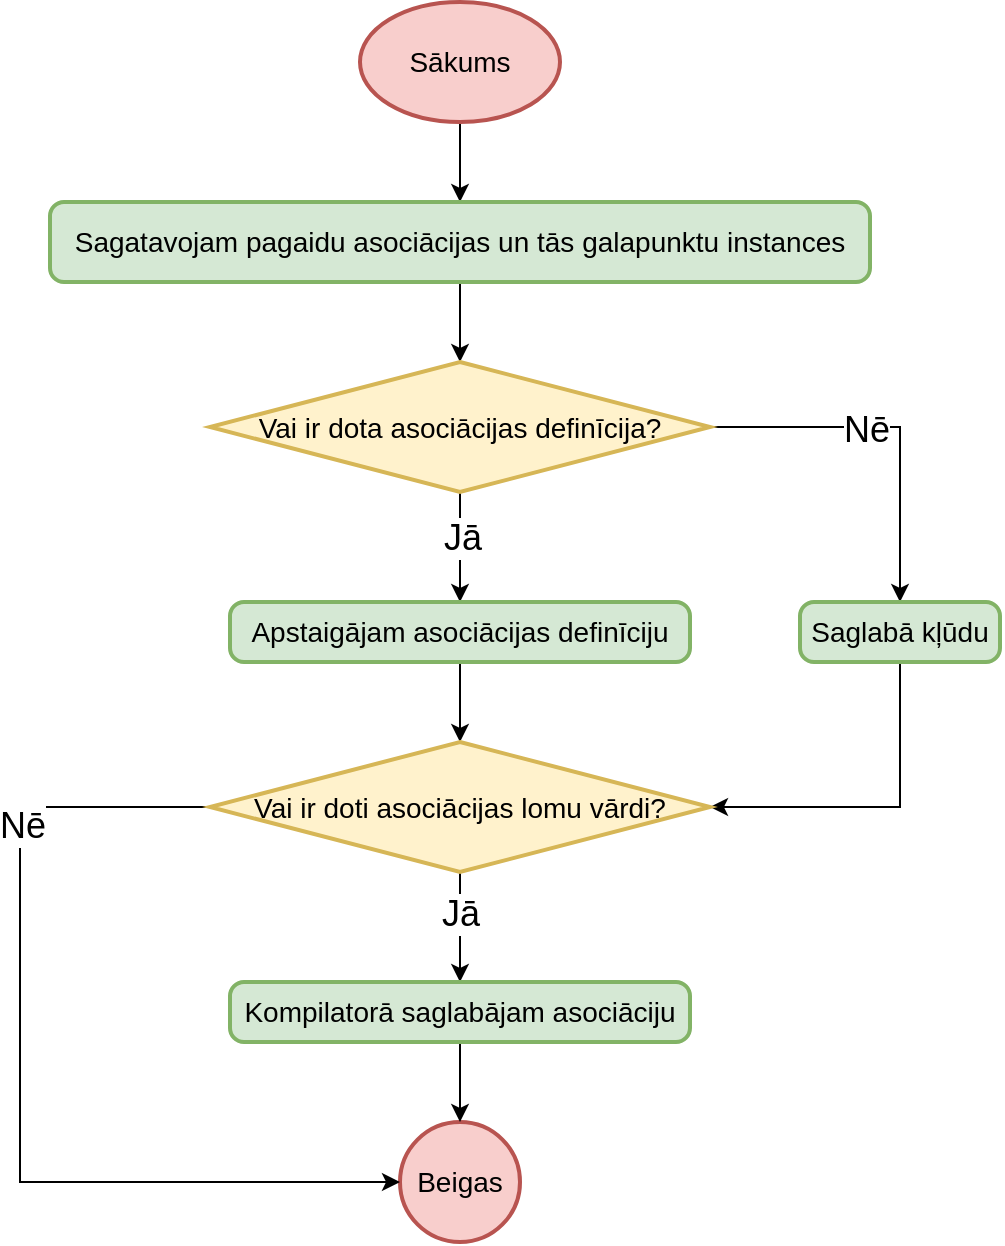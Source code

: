 <mxfile version="16.1.2" type="device" pages="4"><diagram id="T3AM92DZp9Nx9xLzcbVp" name="Kompilēt asociāciju"><mxGraphModel dx="-2262" dy="649" grid="1" gridSize="10" guides="1" tooltips="1" connect="1" arrows="1" fold="1" page="1" pageScale="1" pageWidth="1100" pageHeight="850" math="0" shadow="0"><root><mxCell id="jJ4S8eRLgExZ-MhqU4rL-0"/><mxCell id="jJ4S8eRLgExZ-MhqU4rL-1" parent="jJ4S8eRLgExZ-MhqU4rL-0"/><mxCell id="gx3OacqQjCRSN9YlOjex-6" value="Beigas" style="strokeWidth=2;html=1;shape=mxgraph.flowchart.start_2;whiteSpace=wrap;fontSize=14;fillColor=#f8cecc;strokeColor=#b85450;" parent="jJ4S8eRLgExZ-MhqU4rL-1" vertex="1"><mxGeometry x="3690" y="590" width="60" height="60" as="geometry"/></mxCell><mxCell id="SGuE1AeGLAa7vTvAiI6H-2" style="edgeStyle=orthogonalEdgeStyle;rounded=0;orthogonalLoop=1;jettySize=auto;html=1;entryX=0.5;entryY=0;entryDx=0;entryDy=0;" parent="jJ4S8eRLgExZ-MhqU4rL-1" source="SGuE1AeGLAa7vTvAiI6H-0" target="SGuE1AeGLAa7vTvAiI6H-1" edge="1"><mxGeometry relative="1" as="geometry"/></mxCell><mxCell id="SGuE1AeGLAa7vTvAiI6H-0" value="Sākums" style="strokeWidth=2;html=1;shape=mxgraph.flowchart.start_1;whiteSpace=wrap;fontSize=14;fillColor=#f8cecc;strokeColor=#b85450;" parent="jJ4S8eRLgExZ-MhqU4rL-1" vertex="1"><mxGeometry x="3670" y="30" width="100" height="60" as="geometry"/></mxCell><mxCell id="o8ChSsTLJ4DN06pvcU9C-1" style="edgeStyle=orthogonalEdgeStyle;rounded=0;orthogonalLoop=1;jettySize=auto;html=1;" parent="jJ4S8eRLgExZ-MhqU4rL-1" source="SGuE1AeGLAa7vTvAiI6H-1" target="o8ChSsTLJ4DN06pvcU9C-0" edge="1"><mxGeometry relative="1" as="geometry"/></mxCell><mxCell id="SGuE1AeGLAa7vTvAiI6H-1" value="Sagatavojam pagaidu asociācijas un tās galapunktu instances" style="rounded=1;whiteSpace=wrap;html=1;absoluteArcSize=1;arcSize=14;strokeWidth=2;fontSize=14;fillColor=#d5e8d4;strokeColor=#82b366;" parent="jJ4S8eRLgExZ-MhqU4rL-1" vertex="1"><mxGeometry x="3515" y="130" width="410" height="40" as="geometry"/></mxCell><mxCell id="o8ChSsTLJ4DN06pvcU9C-3" style="edgeStyle=orthogonalEdgeStyle;rounded=0;orthogonalLoop=1;jettySize=auto;html=1;entryX=0.5;entryY=0;entryDx=0;entryDy=0;" parent="jJ4S8eRLgExZ-MhqU4rL-1" source="o8ChSsTLJ4DN06pvcU9C-0" target="o8ChSsTLJ4DN06pvcU9C-2" edge="1"><mxGeometry relative="1" as="geometry"/></mxCell><mxCell id="o8ChSsTLJ4DN06pvcU9C-4" value="&lt;font style=&quot;font-size: 18px&quot;&gt;Jā&lt;/font&gt;" style="edgeLabel;html=1;align=center;verticalAlign=middle;resizable=0;points=[];" parent="o8ChSsTLJ4DN06pvcU9C-3" vertex="1" connectable="0"><mxGeometry x="-0.156" y="1" relative="1" as="geometry"><mxPoint as="offset"/></mxGeometry></mxCell><mxCell id="o8ChSsTLJ4DN06pvcU9C-6" style="edgeStyle=orthogonalEdgeStyle;rounded=0;orthogonalLoop=1;jettySize=auto;html=1;entryX=0.5;entryY=0;entryDx=0;entryDy=0;fontSize=18;" parent="jJ4S8eRLgExZ-MhqU4rL-1" source="o8ChSsTLJ4DN06pvcU9C-0" target="o8ChSsTLJ4DN06pvcU9C-5" edge="1"><mxGeometry relative="1" as="geometry"/></mxCell><mxCell id="o8ChSsTLJ4DN06pvcU9C-7" value="Nē" style="edgeLabel;html=1;align=center;verticalAlign=middle;resizable=0;points=[];fontSize=18;" parent="o8ChSsTLJ4DN06pvcU9C-6" vertex="1" connectable="0"><mxGeometry x="-0.151" y="-1" relative="1" as="geometry"><mxPoint as="offset"/></mxGeometry></mxCell><mxCell id="o8ChSsTLJ4DN06pvcU9C-0" value="Vai ir dota asociācijas definīcija?" style="strokeWidth=2;html=1;shape=mxgraph.flowchart.decision;whiteSpace=wrap;fontSize=14;fillColor=#fff2cc;strokeColor=#d6b656;" parent="jJ4S8eRLgExZ-MhqU4rL-1" vertex="1"><mxGeometry x="3595" y="210" width="250" height="65" as="geometry"/></mxCell><mxCell id="o8ChSsTLJ4DN06pvcU9C-9" style="edgeStyle=orthogonalEdgeStyle;rounded=0;orthogonalLoop=1;jettySize=auto;html=1;fontSize=18;" parent="jJ4S8eRLgExZ-MhqU4rL-1" source="o8ChSsTLJ4DN06pvcU9C-2" target="o8ChSsTLJ4DN06pvcU9C-8" edge="1"><mxGeometry relative="1" as="geometry"/></mxCell><mxCell id="o8ChSsTLJ4DN06pvcU9C-2" value="Apstaigājam asociācijas definīciju" style="rounded=1;whiteSpace=wrap;html=1;absoluteArcSize=1;arcSize=14;strokeWidth=2;fontSize=14;fillColor=#d5e8d4;strokeColor=#82b366;" parent="jJ4S8eRLgExZ-MhqU4rL-1" vertex="1"><mxGeometry x="3605" y="330" width="230" height="30" as="geometry"/></mxCell><mxCell id="o8ChSsTLJ4DN06pvcU9C-10" style="edgeStyle=orthogonalEdgeStyle;rounded=0;orthogonalLoop=1;jettySize=auto;html=1;entryX=1;entryY=0.5;entryDx=0;entryDy=0;entryPerimeter=0;fontSize=18;exitX=0.5;exitY=1;exitDx=0;exitDy=0;" parent="jJ4S8eRLgExZ-MhqU4rL-1" source="o8ChSsTLJ4DN06pvcU9C-5" target="o8ChSsTLJ4DN06pvcU9C-8" edge="1"><mxGeometry relative="1" as="geometry"/></mxCell><mxCell id="o8ChSsTLJ4DN06pvcU9C-5" value="Saglabā kļūdu" style="rounded=1;whiteSpace=wrap;html=1;absoluteArcSize=1;arcSize=14;strokeWidth=2;fontSize=14;fillColor=#d5e8d4;strokeColor=#82b366;" parent="jJ4S8eRLgExZ-MhqU4rL-1" vertex="1"><mxGeometry x="3890" y="330" width="100" height="30" as="geometry"/></mxCell><mxCell id="o8ChSsTLJ4DN06pvcU9C-12" style="edgeStyle=orthogonalEdgeStyle;rounded=0;orthogonalLoop=1;jettySize=auto;html=1;fontSize=18;entryX=0.5;entryY=0;entryDx=0;entryDy=0;" parent="jJ4S8eRLgExZ-MhqU4rL-1" source="o8ChSsTLJ4DN06pvcU9C-8" target="o8ChSsTLJ4DN06pvcU9C-18" edge="1"><mxGeometry relative="1" as="geometry"><mxPoint x="3720" y="510" as="targetPoint"/></mxGeometry></mxCell><mxCell id="o8ChSsTLJ4DN06pvcU9C-17" value="Jā" style="edgeLabel;html=1;align=center;verticalAlign=middle;resizable=0;points=[];fontSize=18;" parent="o8ChSsTLJ4DN06pvcU9C-12" vertex="1" connectable="0"><mxGeometry x="-0.247" relative="1" as="geometry"><mxPoint as="offset"/></mxGeometry></mxCell><mxCell id="o8ChSsTLJ4DN06pvcU9C-21" style="edgeStyle=orthogonalEdgeStyle;rounded=0;orthogonalLoop=1;jettySize=auto;html=1;entryX=0;entryY=0.5;entryDx=0;entryDy=0;entryPerimeter=0;fontSize=18;" parent="jJ4S8eRLgExZ-MhqU4rL-1" source="o8ChSsTLJ4DN06pvcU9C-8" target="gx3OacqQjCRSN9YlOjex-6" edge="1"><mxGeometry relative="1" as="geometry"><Array as="points"><mxPoint x="3500" y="433"/><mxPoint x="3500" y="620"/></Array></mxGeometry></mxCell><mxCell id="o8ChSsTLJ4DN06pvcU9C-22" value="Nē" style="edgeLabel;html=1;align=center;verticalAlign=middle;resizable=0;points=[];fontSize=18;" parent="o8ChSsTLJ4DN06pvcU9C-21" vertex="1" connectable="0"><mxGeometry x="-0.563" y="1" relative="1" as="geometry"><mxPoint y="1" as="offset"/></mxGeometry></mxCell><mxCell id="o8ChSsTLJ4DN06pvcU9C-8" value="Vai ir doti asociācijas lomu vārdi?" style="strokeWidth=2;html=1;shape=mxgraph.flowchart.decision;whiteSpace=wrap;fontSize=14;fillColor=#fff2cc;strokeColor=#d6b656;" parent="jJ4S8eRLgExZ-MhqU4rL-1" vertex="1"><mxGeometry x="3595" y="400" width="250" height="65" as="geometry"/></mxCell><mxCell id="o8ChSsTLJ4DN06pvcU9C-20" style="edgeStyle=orthogonalEdgeStyle;rounded=0;orthogonalLoop=1;jettySize=auto;html=1;fontSize=18;" parent="jJ4S8eRLgExZ-MhqU4rL-1" source="o8ChSsTLJ4DN06pvcU9C-18" target="gx3OacqQjCRSN9YlOjex-6" edge="1"><mxGeometry relative="1" as="geometry"/></mxCell><mxCell id="o8ChSsTLJ4DN06pvcU9C-18" value="Kompilatorā saglabājam asociāciju" style="rounded=1;whiteSpace=wrap;html=1;absoluteArcSize=1;arcSize=14;strokeWidth=2;fontSize=14;fillColor=#d5e8d4;strokeColor=#82b366;" parent="jJ4S8eRLgExZ-MhqU4rL-1" vertex="1"><mxGeometry x="3605" y="520" width="230" height="30" as="geometry"/></mxCell></root></mxGraphModel></diagram><diagram id="njW5O7dGDz3l3ew6Q2FW" name="Kompilēt asociācijas definīciju"><mxGraphModel dx="-2262" dy="649" grid="1" gridSize="10" guides="1" tooltips="1" connect="1" arrows="1" fold="1" page="1" pageScale="1" pageWidth="1100" pageHeight="850" math="0" shadow="0"><root><mxCell id="LCpSRmkgqCaX4yIM7jmt-0"/><mxCell id="LCpSRmkgqCaX4yIM7jmt-1" parent="LCpSRmkgqCaX4yIM7jmt-0"/><mxCell id="CMXXqmUKUQSstfFm5k6k-0" style="edgeStyle=orthogonalEdgeStyle;rounded=0;orthogonalLoop=1;jettySize=auto;html=1;" parent="LCpSRmkgqCaX4yIM7jmt-1" source="CMXXqmUKUQSstfFm5k6k-1" target="tto5eaXnv5NY1pT9whWX-0" edge="1"><mxGeometry relative="1" as="geometry"><mxPoint x="3475.01" y="114.5" as="targetPoint"/></mxGeometry></mxCell><mxCell id="CMXXqmUKUQSstfFm5k6k-1" value="Sākums" style="strokeWidth=2;html=1;shape=mxgraph.flowchart.start_1;whiteSpace=wrap;fontSize=14;fillColor=#f8cecc;strokeColor=#b85450;" parent="LCpSRmkgqCaX4yIM7jmt-1" vertex="1"><mxGeometry x="3425.62" y="24.5" width="100" height="60" as="geometry"/></mxCell><mxCell id="4nEmJREo8lpSp2tlLhdD-1" style="edgeStyle=orthogonalEdgeStyle;rounded=0;orthogonalLoop=1;jettySize=auto;html=1;fontSize=18;" parent="LCpSRmkgqCaX4yIM7jmt-1" source="4nEmJREo8lpSp2tlLhdD-4" target="4nEmJREo8lpSp2tlLhdD-6" edge="1"><mxGeometry relative="1" as="geometry"><mxPoint x="3475.01" y="304.5" as="targetPoint"/></mxGeometry></mxCell><mxCell id="4nEmJREo8lpSp2tlLhdD-2" style="edgeStyle=orthogonalEdgeStyle;rounded=0;orthogonalLoop=1;jettySize=auto;html=1;fontSize=18;" parent="LCpSRmkgqCaX4yIM7jmt-1" source="4nEmJREo8lpSp2tlLhdD-4" target="4nEmJREo8lpSp2tlLhdD-9" edge="1"><mxGeometry relative="1" as="geometry"><Array as="points"><mxPoint x="3664" y="217"/></Array></mxGeometry></mxCell><mxCell id="4nEmJREo8lpSp2tlLhdD-3" value="Nē" style="edgeLabel;html=1;align=center;verticalAlign=middle;resizable=0;points=[];fontSize=18;" parent="4nEmJREo8lpSp2tlLhdD-2" vertex="1" connectable="0"><mxGeometry x="-0.026" y="-1" relative="1" as="geometry"><mxPoint as="offset"/></mxGeometry></mxCell><mxCell id="4nEmJREo8lpSp2tlLhdD-4" value="Vai ir definēta kompozīcijas esamība?" style="strokeWidth=2;html=1;shape=mxgraph.flowchart.decision;whiteSpace=wrap;fontSize=14;fillColor=#fff2cc;strokeColor=#d6b656;" parent="LCpSRmkgqCaX4yIM7jmt-1" vertex="1"><mxGeometry x="3350" y="184.5" width="250" height="65" as="geometry"/></mxCell><mxCell id="4nEmJREo8lpSp2tlLhdD-5" style="edgeStyle=orthogonalEdgeStyle;rounded=0;orthogonalLoop=1;jettySize=auto;html=1;entryX=0.5;entryY=0;entryDx=0;entryDy=0;fontSize=18;" parent="LCpSRmkgqCaX4yIM7jmt-1" source="4nEmJREo8lpSp2tlLhdD-6" target="tto5eaXnv5NY1pT9whWX-2" edge="1"><mxGeometry relative="1" as="geometry"><Array as="points"/><mxPoint x="3474.49" y="367.5" as="targetPoint"/></mxGeometry></mxCell><mxCell id="4nEmJREo8lpSp2tlLhdD-6" value="Fiksē kompozīcijas esamību" style="rounded=1;whiteSpace=wrap;html=1;absoluteArcSize=1;arcSize=14;strokeWidth=2;fontSize=14;fillColor=#d5e8d4;strokeColor=#82b366;" parent="LCpSRmkgqCaX4yIM7jmt-1" vertex="1"><mxGeometry x="3384.63" y="294.5" width="179.73" height="30" as="geometry"/></mxCell><mxCell id="4nEmJREo8lpSp2tlLhdD-7" value="Jā" style="edgeLabel;html=1;align=center;verticalAlign=middle;resizable=0;points=[];fontSize=18;" parent="LCpSRmkgqCaX4yIM7jmt-1" vertex="1" connectable="0"><mxGeometry x="3475.005" y="268.496" as="geometry"/></mxCell><mxCell id="4nEmJREo8lpSp2tlLhdD-8" style="edgeStyle=orthogonalEdgeStyle;rounded=0;orthogonalLoop=1;jettySize=auto;html=1;fontSize=18;entryX=0.5;entryY=0;entryDx=0;entryDy=0;exitX=0.5;exitY=1;exitDx=0;exitDy=0;" parent="LCpSRmkgqCaX4yIM7jmt-1" source="4nEmJREo8lpSp2tlLhdD-9" target="tto5eaXnv5NY1pT9whWX-2" edge="1"><mxGeometry relative="1" as="geometry"><mxPoint x="3474.49" y="367.5" as="targetPoint"/><mxPoint x="3741.5" y="314.5" as="sourcePoint"/><Array as="points"><mxPoint x="3664" y="345"/><mxPoint x="3474" y="345"/></Array></mxGeometry></mxCell><mxCell id="4nEmJREo8lpSp2tlLhdD-9" value="Saglabā kļūdu" style="rounded=1;whiteSpace=wrap;html=1;absoluteArcSize=1;arcSize=14;strokeWidth=2;fontSize=14;fillColor=#d5e8d4;strokeColor=#82b366;" parent="LCpSRmkgqCaX4yIM7jmt-1" vertex="1"><mxGeometry x="3584.12" y="257.5" width="159.74" height="30" as="geometry"/></mxCell><mxCell id="oMA_z2kdHx1OLmDIDAmN-5" style="edgeStyle=orthogonalEdgeStyle;rounded=0;orthogonalLoop=1;jettySize=auto;html=1;entryX=0.5;entryY=0;entryDx=0;entryDy=0;entryPerimeter=0;exitX=0.5;exitY=1;exitDx=0;exitDy=0;" parent="LCpSRmkgqCaX4yIM7jmt-1" source="tto5eaXnv5NY1pT9whWX-0" target="4nEmJREo8lpSp2tlLhdD-4" edge="1"><mxGeometry relative="1" as="geometry"><mxPoint x="3474.5" y="164.5" as="sourcePoint"/></mxGeometry></mxCell><mxCell id="tto5eaXnv5NY1pT9whWX-0" value="Pārbauda asociācijas avotu" style="rounded=1;whiteSpace=wrap;html=1;absoluteArcSize=1;arcSize=14;strokeWidth=2;fontSize=14;fillColor=#bac8d3;strokeColor=#23445d;" parent="LCpSRmkgqCaX4yIM7jmt-1" vertex="1"><mxGeometry x="3373.25" y="124.5" width="204.74" height="30" as="geometry"/></mxCell><mxCell id="tto5eaXnv5NY1pT9whWX-8" style="edgeStyle=orthogonalEdgeStyle;rounded=0;orthogonalLoop=1;jettySize=auto;html=1;entryX=0.5;entryY=0;entryDx=0;entryDy=0;fontSize=18;" parent="LCpSRmkgqCaX4yIM7jmt-1" source="tto5eaXnv5NY1pT9whWX-2" target="tto5eaXnv5NY1pT9whWX-4" edge="1"><mxGeometry relative="1" as="geometry"/></mxCell><mxCell id="tto5eaXnv5NY1pT9whWX-2" value="Pārbauda asociācijas mērķi" style="rounded=1;whiteSpace=wrap;html=1;absoluteArcSize=1;arcSize=14;strokeWidth=2;fontSize=14;fillColor=#bac8d3;strokeColor=#23445d;" parent="LCpSRmkgqCaX4yIM7jmt-1" vertex="1"><mxGeometry x="3372.03" y="374.5" width="204.74" height="30" as="geometry"/></mxCell><mxCell id="tto5eaXnv5NY1pT9whWX-3" style="edgeStyle=orthogonalEdgeStyle;rounded=0;orthogonalLoop=1;jettySize=auto;html=1;entryX=0.5;entryY=0;entryDx=0;entryDy=0;" parent="LCpSRmkgqCaX4yIM7jmt-1" source="tto5eaXnv5NY1pT9whWX-4" target="tto5eaXnv5NY1pT9whWX-6" edge="1"><mxGeometry relative="1" as="geometry"><mxPoint x="3474.12" y="507.5" as="targetPoint"/></mxGeometry></mxCell><mxCell id="tto5eaXnv5NY1pT9whWX-4" value="Apstaigājam asociācijas klases" style="rounded=1;whiteSpace=wrap;html=1;absoluteArcSize=1;arcSize=14;strokeWidth=2;fontSize=14;fillColor=#d5e8d4;strokeColor=#82b366;" parent="LCpSRmkgqCaX4yIM7jmt-1" vertex="1"><mxGeometry x="3364.12" y="437.5" width="220" height="30" as="geometry"/></mxCell><mxCell id="tto5eaXnv5NY1pT9whWX-5" style="edgeStyle=orthogonalEdgeStyle;rounded=0;orthogonalLoop=1;jettySize=auto;html=1;fontSize=18;entryX=0.5;entryY=0;entryDx=0;entryDy=0;entryPerimeter=0;" parent="LCpSRmkgqCaX4yIM7jmt-1" source="tto5eaXnv5NY1pT9whWX-6" target="tto5eaXnv5NY1pT9whWX-7" edge="1"><mxGeometry relative="1" as="geometry"><mxPoint x="3474.12" y="570.5" as="targetPoint"/></mxGeometry></mxCell><mxCell id="tto5eaXnv5NY1pT9whWX-6" value="Apstaigājam asociācijas lomu vārdus" style="rounded=1;whiteSpace=wrap;html=1;absoluteArcSize=1;arcSize=14;strokeWidth=2;fontSize=14;fillColor=#d5e8d4;strokeColor=#82b366;" parent="LCpSRmkgqCaX4yIM7jmt-1" vertex="1"><mxGeometry x="3353.62" y="500.5" width="240" height="30" as="geometry"/></mxCell><mxCell id="tto5eaXnv5NY1pT9whWX-7" value="Beigas" style="strokeWidth=2;html=1;shape=mxgraph.flowchart.start_2;whiteSpace=wrap;fontSize=14;fillColor=#f8cecc;strokeColor=#b85450;" parent="LCpSRmkgqCaX4yIM7jmt-1" vertex="1"><mxGeometry x="3443.73" y="561.5" width="60" height="60" as="geometry"/></mxCell><mxCell id="l4SHgOObc8xuh8ncXCD0-0" style="edgeStyle=orthogonalEdgeStyle;rounded=0;orthogonalLoop=1;jettySize=auto;html=1;fontSize=18;" parent="LCpSRmkgqCaX4yIM7jmt-1" source="l4SHgOObc8xuh8ncXCD0-4" target="l4SHgOObc8xuh8ncXCD0-10" edge="1"><mxGeometry relative="1" as="geometry"><mxPoint x="3935.49" y="220" as="targetPoint"/></mxGeometry></mxCell><mxCell id="l4SHgOObc8xuh8ncXCD0-1" value="Jā" style="edgeLabel;html=1;align=center;verticalAlign=middle;resizable=0;points=[];fontSize=18;" parent="l4SHgOObc8xuh8ncXCD0-0" vertex="1" connectable="0"><mxGeometry x="0.244" y="1" relative="1" as="geometry"><mxPoint x="-1" y="-9" as="offset"/></mxGeometry></mxCell><mxCell id="l4SHgOObc8xuh8ncXCD0-2" style="edgeStyle=orthogonalEdgeStyle;rounded=0;orthogonalLoop=1;jettySize=auto;html=1;fontSize=18;exitX=1;exitY=0.5;exitDx=0;exitDy=0;exitPerimeter=0;" parent="LCpSRmkgqCaX4yIM7jmt-1" source="l4SHgOObc8xuh8ncXCD0-4" target="l4SHgOObc8xuh8ncXCD0-6" edge="1"><mxGeometry relative="1" as="geometry"/></mxCell><mxCell id="l4SHgOObc8xuh8ncXCD0-3" value="Nē" style="edgeLabel;html=1;align=center;verticalAlign=middle;resizable=0;points=[];fontSize=18;" parent="l4SHgOObc8xuh8ncXCD0-2" vertex="1" connectable="0"><mxGeometry x="-0.229" relative="1" as="geometry"><mxPoint as="offset"/></mxGeometry></mxCell><mxCell id="l4SHgOObc8xuh8ncXCD0-4" value="Vai ir definēts galapunkts?" style="strokeWidth=2;html=1;shape=mxgraph.flowchart.decision;whiteSpace=wrap;fontSize=14;fillColor=#fff2cc;strokeColor=#d6b656;" parent="LCpSRmkgqCaX4yIM7jmt-1" vertex="1"><mxGeometry x="3810" y="120" width="250" height="65" as="geometry"/></mxCell><mxCell id="l4SHgOObc8xuh8ncXCD0-5" style="edgeStyle=orthogonalEdgeStyle;rounded=0;orthogonalLoop=1;jettySize=auto;html=1;fontSize=18;exitX=0.5;exitY=1;exitDx=0;exitDy=0;entryX=0.5;entryY=0;entryDx=0;entryDy=0;entryPerimeter=0;" parent="LCpSRmkgqCaX4yIM7jmt-1" source="l4SHgOObc8xuh8ncXCD0-6" target="l4SHgOObc8xuh8ncXCD0-16" edge="1"><mxGeometry relative="1" as="geometry"><mxPoint x="3935.5" y="410" as="targetPoint"/><Array as="points"><mxPoint x="4120" y="390"/><mxPoint x="3935" y="390"/></Array></mxGeometry></mxCell><mxCell id="l4SHgOObc8xuh8ncXCD0-6" value="Saglabā kļūdu" style="rounded=1;whiteSpace=wrap;html=1;absoluteArcSize=1;arcSize=14;strokeWidth=2;fontSize=14;fillColor=#d5e8d4;strokeColor=#82b366;" parent="LCpSRmkgqCaX4yIM7jmt-1" vertex="1"><mxGeometry x="4040" y="200" width="159.74" height="30" as="geometry"/></mxCell><mxCell id="l4SHgOObc8xuh8ncXCD0-7" style="edgeStyle=orthogonalEdgeStyle;rounded=0;orthogonalLoop=1;jettySize=auto;html=1;entryX=0.5;entryY=0;entryDx=0;entryDy=0;" parent="LCpSRmkgqCaX4yIM7jmt-1" source="l4SHgOObc8xuh8ncXCD0-10" target="l4SHgOObc8xuh8ncXCD0-12" edge="1"><mxGeometry relative="1" as="geometry"><mxPoint x="3935.5" y="330" as="targetPoint"/></mxGeometry></mxCell><mxCell id="l4SHgOObc8xuh8ncXCD0-8" style="edgeStyle=orthogonalEdgeStyle;rounded=0;orthogonalLoop=1;jettySize=auto;html=1;entryX=0;entryY=0.5;entryDx=0;entryDy=0;entryPerimeter=0;fontSize=18;" parent="LCpSRmkgqCaX4yIM7jmt-1" source="l4SHgOObc8xuh8ncXCD0-10" target="l4SHgOObc8xuh8ncXCD0-16" edge="1"><mxGeometry relative="1" as="geometry"><Array as="points"><mxPoint x="3820" y="263"/><mxPoint x="3820" y="445"/></Array></mxGeometry></mxCell><mxCell id="l4SHgOObc8xuh8ncXCD0-9" value="Jā" style="edgeLabel;html=1;align=center;verticalAlign=middle;resizable=0;points=[];fontSize=18;" parent="l4SHgOObc8xuh8ncXCD0-8" vertex="1" connectable="0"><mxGeometry x="-0.578" y="1" relative="1" as="geometry"><mxPoint as="offset"/></mxGeometry></mxCell><mxCell id="l4SHgOObc8xuh8ncXCD0-10" value="Vai galapunktā ir kols?" style="strokeWidth=2;html=1;shape=mxgraph.flowchart.decision;whiteSpace=wrap;fontSize=14;fillColor=#fff2cc;strokeColor=#d6b656;" parent="LCpSRmkgqCaX4yIM7jmt-1" vertex="1"><mxGeometry x="3856.35" y="230" width="158.52" height="65" as="geometry"/></mxCell><mxCell id="l4SHgOObc8xuh8ncXCD0-11" style="edgeStyle=orthogonalEdgeStyle;rounded=0;orthogonalLoop=1;jettySize=auto;html=1;entryX=0.5;entryY=0;entryDx=0;entryDy=0;entryPerimeter=0;" parent="LCpSRmkgqCaX4yIM7jmt-1" source="l4SHgOObc8xuh8ncXCD0-12" target="l4SHgOObc8xuh8ncXCD0-16" edge="1"><mxGeometry relative="1" as="geometry"><mxPoint x="3935.5" y="410" as="targetPoint"/></mxGeometry></mxCell><mxCell id="l4SHgOObc8xuh8ncXCD0-12" value="Saglabā kļūdu" style="rounded=1;whiteSpace=wrap;html=1;absoluteArcSize=1;arcSize=14;strokeWidth=2;fontSize=14;fillColor=#d5e8d4;strokeColor=#82b366;" parent="LCpSRmkgqCaX4yIM7jmt-1" vertex="1"><mxGeometry x="3855.13" y="340" width="159.74" height="30" as="geometry"/></mxCell><mxCell id="l4SHgOObc8xuh8ncXCD0-13" value="Nē" style="edgeLabel;html=1;align=center;verticalAlign=middle;resizable=0;points=[];fontSize=18;" parent="LCpSRmkgqCaX4yIM7jmt-1" vertex="1" connectable="0"><mxGeometry x="3935" y="313" as="geometry"/></mxCell><mxCell id="l4SHgOObc8xuh8ncXCD0-14" style="edgeStyle=orthogonalEdgeStyle;rounded=0;orthogonalLoop=1;jettySize=auto;html=1;entryX=0.5;entryY=0;entryDx=0;entryDy=0;entryPerimeter=0;fontSize=18;" parent="LCpSRmkgqCaX4yIM7jmt-1" source="l4SHgOObc8xuh8ncXCD0-15" target="l4SHgOObc8xuh8ncXCD0-4" edge="1"><mxGeometry relative="1" as="geometry"/></mxCell><mxCell id="l4SHgOObc8xuh8ncXCD0-15" value="Sākums" style="strokeWidth=2;html=1;shape=mxgraph.flowchart.start_1;whiteSpace=wrap;fontSize=14;fillColor=#f8cecc;strokeColor=#b85450;" parent="LCpSRmkgqCaX4yIM7jmt-1" vertex="1"><mxGeometry x="3885" y="30" width="100" height="60" as="geometry"/></mxCell><mxCell id="l4SHgOObc8xuh8ncXCD0-16" value="Beigas" style="strokeWidth=2;html=1;shape=mxgraph.flowchart.start_2;whiteSpace=wrap;fontSize=14;fillColor=#f8cecc;strokeColor=#b85450;" parent="LCpSRmkgqCaX4yIM7jmt-1" vertex="1"><mxGeometry x="3905" y="415" width="60" height="60" as="geometry"/></mxCell></root></mxGraphModel></diagram><diagram id="c0xBQJFhZ2i2DqbD1XUt" name="Asociācijas klases apstaigāšana"><mxGraphModel dx="-2362" dy="649" grid="1" gridSize="10" guides="1" tooltips="1" connect="1" arrows="1" fold="1" page="1" pageScale="1" pageWidth="850" pageHeight="1100" math="0" shadow="0"><root><mxCell id="bTnlPlCsweCmE147BtGo-0"/><mxCell id="bTnlPlCsweCmE147BtGo-1" parent="bTnlPlCsweCmE147BtGo-0"/><mxCell id="uWD6r74iJs3HNpTXB69H-3" style="edgeStyle=orthogonalEdgeStyle;rounded=0;orthogonalLoop=1;jettySize=auto;html=1;" parent="bTnlPlCsweCmE147BtGo-1" source="uWD6r74iJs3HNpTXB69H-0" target="uWD6r74iJs3HNpTXB69H-1" edge="1"><mxGeometry relative="1" as="geometry"/></mxCell><mxCell id="uWD6r74iJs3HNpTXB69H-0" value="Sākums" style="strokeWidth=2;html=1;shape=mxgraph.flowchart.start_1;whiteSpace=wrap;fontSize=14;fillColor=#f8cecc;strokeColor=#b85450;" parent="bTnlPlCsweCmE147BtGo-1" vertex="1"><mxGeometry x="3430" y="640" width="100" height="60" as="geometry"/></mxCell><mxCell id="uWD6r74iJs3HNpTXB69H-4" value="" style="edgeStyle=orthogonalEdgeStyle;rounded=0;orthogonalLoop=1;jettySize=auto;html=1;" parent="bTnlPlCsweCmE147BtGo-1" source="uWD6r74iJs3HNpTXB69H-1" target="uWD6r74iJs3HNpTXB69H-2" edge="1"><mxGeometry relative="1" as="geometry"/></mxCell><mxCell id="uWD6r74iJs3HNpTXB69H-1" value="Apstaigājam rezervēto vārdu sarakstu" style="rounded=1;whiteSpace=wrap;html=1;absoluteArcSize=1;arcSize=14;strokeWidth=2;fontSize=14;fillColor=#dae8fc;strokeColor=#6c8ebf;" parent="bTnlPlCsweCmE147BtGo-1" vertex="1"><mxGeometry x="3560" y="630" width="91.49" height="80" as="geometry"/></mxCell><mxCell id="uWD6r74iJs3HNpTXB69H-7" style="edgeStyle=orthogonalEdgeStyle;rounded=0;orthogonalLoop=1;jettySize=auto;html=1;" parent="bTnlPlCsweCmE147BtGo-1" source="uWD6r74iJs3HNpTXB69H-2" target="uWD6r74iJs3HNpTXB69H-5" edge="1"><mxGeometry relative="1" as="geometry"/></mxCell><mxCell id="uWD6r74iJs3HNpTXB69H-2" value="Apstaigājam klašu sarakstu" style="rounded=1;whiteSpace=wrap;html=1;absoluteArcSize=1;arcSize=14;strokeWidth=2;fontSize=14;fillColor=#e1d5e7;strokeColor=#9673a6;" parent="bTnlPlCsweCmE147BtGo-1" vertex="1"><mxGeometry x="3690" y="635" width="86.5" height="70" as="geometry"/></mxCell><mxCell id="uWD6r74iJs3HNpTXB69H-8" style="edgeStyle=orthogonalEdgeStyle;rounded=0;orthogonalLoop=1;jettySize=auto;html=1;entryX=0;entryY=0.5;entryDx=0;entryDy=0;" parent="bTnlPlCsweCmE147BtGo-1" source="uWD6r74iJs3HNpTXB69H-5" target="uWD6r74iJs3HNpTXB69H-6" edge="1"><mxGeometry relative="1" as="geometry"/></mxCell><mxCell id="uWD6r74iJs3HNpTXB69H-9" value="&lt;font style=&quot;font-size: 18px&quot;&gt;Jā&lt;/font&gt;" style="edgeLabel;html=1;align=center;verticalAlign=middle;resizable=0;points=[];" parent="uWD6r74iJs3HNpTXB69H-8" vertex="1" connectable="0"><mxGeometry x="-0.228" y="-1" relative="1" as="geometry"><mxPoint as="offset"/></mxGeometry></mxCell><mxCell id="uWD6r74iJs3HNpTXB69H-13" style="edgeStyle=orthogonalEdgeStyle;rounded=0;orthogonalLoop=1;jettySize=auto;html=1;entryX=0;entryY=0.5;entryDx=0;entryDy=0;fontSize=18;exitX=0.5;exitY=1;exitDx=0;exitDy=0;exitPerimeter=0;" parent="bTnlPlCsweCmE147BtGo-1" source="uWD6r74iJs3HNpTXB69H-5" target="uWD6r74iJs3HNpTXB69H-12" edge="1"><mxGeometry relative="1" as="geometry"/></mxCell><mxCell id="uWD6r74iJs3HNpTXB69H-15" value="Nē" style="edgeLabel;html=1;align=center;verticalAlign=middle;resizable=0;points=[];fontSize=18;" parent="uWD6r74iJs3HNpTXB69H-13" vertex="1" connectable="0"><mxGeometry x="-0.187" y="2" relative="1" as="geometry"><mxPoint as="offset"/></mxGeometry></mxCell><mxCell id="uWD6r74iJs3HNpTXB69H-5" value="Vai atrasta klase ar padoto vārdu?" style="strokeWidth=2;html=1;shape=mxgraph.flowchart.decision;whiteSpace=wrap;fontSize=14;fillColor=#fff2cc;strokeColor=#d6b656;" parent="bTnlPlCsweCmE147BtGo-1" vertex="1"><mxGeometry x="3825" y="620" width="103.3" height="100" as="geometry"/></mxCell><mxCell id="uWD6r74iJs3HNpTXB69H-11" style="edgeStyle=orthogonalEdgeStyle;rounded=0;orthogonalLoop=1;jettySize=auto;html=1;fontSize=18;" parent="bTnlPlCsweCmE147BtGo-1" source="uWD6r74iJs3HNpTXB69H-6" target="uWD6r74iJs3HNpTXB69H-10" edge="1"><mxGeometry relative="1" as="geometry"/></mxCell><mxCell id="uWD6r74iJs3HNpTXB69H-6" value="Asociācijas galapunktā saglabājam klases vārdu" style="rounded=1;whiteSpace=wrap;html=1;absoluteArcSize=1;arcSize=14;strokeWidth=2;fontSize=14;fillColor=#d5e8d4;strokeColor=#82b366;" parent="bTnlPlCsweCmE147BtGo-1" vertex="1"><mxGeometry x="3989.75" y="633.75" width="100" height="72.5" as="geometry"/></mxCell><mxCell id="uWD6r74iJs3HNpTXB69H-10" value="Beigas" style="strokeWidth=2;html=1;shape=mxgraph.flowchart.start_2;whiteSpace=wrap;fontSize=14;fillColor=#f8cecc;strokeColor=#b85450;" parent="bTnlPlCsweCmE147BtGo-1" vertex="1"><mxGeometry x="4140" y="640" width="60" height="60" as="geometry"/></mxCell><mxCell id="uWD6r74iJs3HNpTXB69H-14" style="edgeStyle=orthogonalEdgeStyle;rounded=0;orthogonalLoop=1;jettySize=auto;html=1;entryX=0.5;entryY=1;entryDx=0;entryDy=0;entryPerimeter=0;fontSize=18;" parent="bTnlPlCsweCmE147BtGo-1" source="uWD6r74iJs3HNpTXB69H-12" target="uWD6r74iJs3HNpTXB69H-10" edge="1"><mxGeometry relative="1" as="geometry"/></mxCell><mxCell id="uWD6r74iJs3HNpTXB69H-12" value="Saglabā kļūdu" style="rounded=1;whiteSpace=wrap;html=1;absoluteArcSize=1;arcSize=14;strokeWidth=2;fontSize=14;fillColor=#d5e8d4;strokeColor=#82b366;" parent="bTnlPlCsweCmE147BtGo-1" vertex="1"><mxGeometry x="4004.75" y="750" width="70" height="50" as="geometry"/></mxCell></root></mxGraphModel></diagram><diagram id="WJC3MKH4dGJo4I9QUIq_" name="Lomas vārda pārbaude"><mxGraphModel dx="-2179" dy="1864" grid="1" gridSize="10" guides="1" tooltips="1" connect="1" arrows="1" fold="1" page="1" pageScale="1" pageWidth="850" pageHeight="1100" math="0" shadow="0"><root><mxCell id="_vfMOuIlNQZH_7gxRIUR-0"/><mxCell id="_vfMOuIlNQZH_7gxRIUR-1" parent="_vfMOuIlNQZH_7gxRIUR-0"/><mxCell id="t2xf_rhkZoOLBnunPodF-1" value="Sākums" style="strokeWidth=2;html=1;shape=mxgraph.flowchart.start_1;whiteSpace=wrap;fontSize=14;fillColor=#f8cecc;strokeColor=#b85450;" parent="_vfMOuIlNQZH_7gxRIUR-1" vertex="1"><mxGeometry x="3623.3" y="-38" width="100" height="60" as="geometry"/></mxCell><mxCell id="Ec_U0CSQMNkqfxzPmqFy-28" style="edgeStyle=orthogonalEdgeStyle;rounded=0;orthogonalLoop=1;jettySize=auto;html=1;entryX=0.5;entryY=0;entryDx=0;entryDy=0;exitX=0.5;exitY=1;exitDx=0;exitDy=0;exitPerimeter=0;" parent="_vfMOuIlNQZH_7gxRIUR-1" source="t2xf_rhkZoOLBnunPodF-1" target="cwHyogVRA9HfGvv6VQ2y-1" edge="1"><mxGeometry relative="1" as="geometry"><mxPoint x="3673.3" y="116" as="targetPoint"/><mxPoint x="3673.3" y="150" as="sourcePoint"/></mxGeometry></mxCell><mxCell id="Ec_U0CSQMNkqfxzPmqFy-29" style="edgeStyle=orthogonalEdgeStyle;rounded=0;orthogonalLoop=1;jettySize=auto;html=1;entryX=0.5;entryY=0;entryDx=0;entryDy=0;entryPerimeter=0;fontSize=18;exitX=0.5;exitY=1;exitDx=0;exitDy=0;" parent="_vfMOuIlNQZH_7gxRIUR-1" source="ehbcRuT7jwAIbwriG-FT-34" target="Ec_U0CSQMNkqfxzPmqFy-30" edge="1"><mxGeometry relative="1" as="geometry"><mxPoint x="3673.31" y="1132" as="targetPoint"/><mxPoint x="3673.31" y="992.0" as="sourcePoint"/></mxGeometry></mxCell><mxCell id="Ec_U0CSQMNkqfxzPmqFy-30" value="Beigas" style="strokeWidth=2;html=1;shape=mxgraph.flowchart.start_2;whiteSpace=wrap;fontSize=14;fillColor=#f8cecc;strokeColor=#b85450;" parent="_vfMOuIlNQZH_7gxRIUR-1" vertex="1"><mxGeometry x="3643.32" y="1032" width="60" height="60" as="geometry"/></mxCell><mxCell id="Ec_U0CSQMNkqfxzPmqFy-31" style="edgeStyle=orthogonalEdgeStyle;rounded=0;orthogonalLoop=1;jettySize=auto;html=1;fontSize=18;entryX=0.5;entryY=0;entryDx=0;entryDy=0;entryPerimeter=0;" parent="_vfMOuIlNQZH_7gxRIUR-1" target="ehbcRuT7jwAIbwriG-FT-0" edge="1"><mxGeometry relative="1" as="geometry"><mxPoint x="3673.31" y="238" as="sourcePoint"/></mxGeometry></mxCell><mxCell id="ehbcRuT7jwAIbwriG-FT-1" value="Jā" style="edgeLabel;html=1;align=center;verticalAlign=middle;resizable=0;points=[];fontSize=18;" parent="Ec_U0CSQMNkqfxzPmqFy-31" vertex="1" connectable="0"><mxGeometry x="-0.341" relative="1" as="geometry"><mxPoint y="33" as="offset"/></mxGeometry></mxCell><mxCell id="Ec_U0CSQMNkqfxzPmqFy-50" style="edgeStyle=orthogonalEdgeStyle;rounded=0;orthogonalLoop=1;jettySize=auto;html=1;exitX=0;exitY=0.5;exitDx=0;exitDy=0;exitPerimeter=0;entryX=0;entryY=0.5;entryDx=0;entryDy=0;entryPerimeter=0;" parent="_vfMOuIlNQZH_7gxRIUR-1" source="cwHyogVRA9HfGvv6VQ2y-0" target="Ec_U0CSQMNkqfxzPmqFy-30" edge="1"><mxGeometry relative="1" as="geometry"><mxPoint x="3365.74" y="257" as="targetPoint"/><Array as="points"><mxPoint x="3421" y="248"/><mxPoint x="3421" y="1062"/></Array><mxPoint x="3430.94" y="202" as="sourcePoint"/></mxGeometry></mxCell><mxCell id="Ec_U0CSQMNkqfxzPmqFy-51" value="&lt;font style=&quot;font-size: 18px&quot;&gt;Nē&lt;/font&gt;" style="edgeLabel;html=1;align=center;verticalAlign=middle;resizable=0;points=[];" parent="Ec_U0CSQMNkqfxzPmqFy-50" vertex="1" connectable="0"><mxGeometry x="-0.305" y="1" relative="1" as="geometry"><mxPoint x="-2" y="3" as="offset"/></mxGeometry></mxCell><mxCell id="cwHyogVRA9HfGvv6VQ2y-0" value="Vai galapunktam eksistē klase?" style="strokeWidth=2;html=1;shape=mxgraph.flowchart.decision;whiteSpace=wrap;fontSize=14;fillColor=#fff2cc;strokeColor=#d6b656;" parent="_vfMOuIlNQZH_7gxRIUR-1" vertex="1"><mxGeometry x="3548.31" y="215" width="250" height="65" as="geometry"/></mxCell><mxCell id="cwHyogVRA9HfGvv6VQ2y-2" style="edgeStyle=orthogonalEdgeStyle;rounded=0;orthogonalLoop=1;jettySize=auto;html=1;entryX=0.5;entryY=0;entryDx=0;entryDy=0;entryPerimeter=0;" parent="_vfMOuIlNQZH_7gxRIUR-1" source="cwHyogVRA9HfGvv6VQ2y-1" target="Lcee9roeTGREbgUglBvp-1" edge="1"><mxGeometry relative="1" as="geometry"/></mxCell><mxCell id="cwHyogVRA9HfGvv6VQ2y-1" value="Apstaigājam rezervēto vārdu sarakstu" style="rounded=1;whiteSpace=wrap;html=1;absoluteArcSize=1;arcSize=14;strokeWidth=2;fontSize=14;fillColor=#dae8fc;strokeColor=#6c8ebf;" parent="_vfMOuIlNQZH_7gxRIUR-1" vertex="1"><mxGeometry x="3553.3" y="50" width="240" height="30" as="geometry"/></mxCell><mxCell id="ehbcRuT7jwAIbwriG-FT-13" style="edgeStyle=orthogonalEdgeStyle;rounded=0;orthogonalLoop=1;jettySize=auto;html=1;entryX=0.5;entryY=0;entryDx=0;entryDy=0;" parent="_vfMOuIlNQZH_7gxRIUR-1" source="ehbcRuT7jwAIbwriG-FT-0" target="ehbcRuT7jwAIbwriG-FT-2" edge="1"><mxGeometry relative="1" as="geometry"/></mxCell><mxCell id="ehbcRuT7jwAIbwriG-FT-15" value="&lt;font style=&quot;font-size: 18px&quot;&gt;Jā&lt;/font&gt;" style="edgeLabel;html=1;align=center;verticalAlign=middle;resizable=0;points=[];" parent="ehbcRuT7jwAIbwriG-FT-13" vertex="1" connectable="0"><mxGeometry x="0.578" y="2" relative="1" as="geometry"><mxPoint x="-98" y="-440" as="offset"/></mxGeometry></mxCell><mxCell id="ehbcRuT7jwAIbwriG-FT-18" style="edgeStyle=orthogonalEdgeStyle;rounded=0;orthogonalLoop=1;jettySize=auto;html=1;fontSize=18;" parent="_vfMOuIlNQZH_7gxRIUR-1" source="ehbcRuT7jwAIbwriG-FT-0" target="ehbcRuT7jwAIbwriG-FT-17" edge="1"><mxGeometry relative="1" as="geometry"/></mxCell><mxCell id="ehbcRuT7jwAIbwriG-FT-46" value="Nē" style="edgeLabel;html=1;align=center;verticalAlign=middle;resizable=0;points=[];fontSize=18;" parent="ehbcRuT7jwAIbwriG-FT-18" vertex="1" connectable="0"><mxGeometry x="-0.306" relative="1" as="geometry"><mxPoint x="-1" y="3" as="offset"/></mxGeometry></mxCell><mxCell id="ehbcRuT7jwAIbwriG-FT-0" value="Vai lomas vārds sakrīt ar klases vārdu?" style="strokeWidth=2;html=1;shape=mxgraph.flowchart.decision;whiteSpace=wrap;fontSize=14;fillColor=#fff2cc;strokeColor=#d6b656;" parent="_vfMOuIlNQZH_7gxRIUR-1" vertex="1"><mxGeometry x="3548.31" y="326" width="250" height="65" as="geometry"/></mxCell><mxCell id="ehbcRuT7jwAIbwriG-FT-16" style="edgeStyle=orthogonalEdgeStyle;rounded=0;orthogonalLoop=1;jettySize=auto;html=1;entryX=1;entryY=0.5;entryDx=0;entryDy=0;entryPerimeter=0;fontSize=18;" parent="_vfMOuIlNQZH_7gxRIUR-1" source="ehbcRuT7jwAIbwriG-FT-2" target="Ec_U0CSQMNkqfxzPmqFy-30" edge="1"><mxGeometry relative="1" as="geometry"><Array as="points"><mxPoint x="3996" y="1062"/></Array></mxGeometry></mxCell><mxCell id="ehbcRuT7jwAIbwriG-FT-2" value="Saglabā kļūdu" style="rounded=1;whiteSpace=wrap;html=1;absoluteArcSize=1;arcSize=14;strokeWidth=2;fontSize=14;fillColor=#d5e8d4;strokeColor=#82b366;" parent="_vfMOuIlNQZH_7gxRIUR-1" vertex="1"><mxGeometry x="3930.94" y="960" width="130" height="30" as="geometry"/></mxCell><mxCell id="vms9g_jG4V9nLh5wqK2x-1" style="edgeStyle=orthogonalEdgeStyle;rounded=0;orthogonalLoop=1;jettySize=auto;html=1;" parent="_vfMOuIlNQZH_7gxRIUR-1" source="ehbcRuT7jwAIbwriG-FT-4" target="ehbcRuT7jwAIbwriG-FT-6" edge="1"><mxGeometry relative="1" as="geometry"/></mxCell><mxCell id="ehbcRuT7jwAIbwriG-FT-4" value="Apstaigājam klases mainīgo sarakstu" style="rounded=1;whiteSpace=wrap;html=1;absoluteArcSize=1;arcSize=14;strokeWidth=2;fontSize=14;fillColor=#dae8fc;strokeColor=#6c8ebf;" parent="_vfMOuIlNQZH_7gxRIUR-1" vertex="1"><mxGeometry x="4260" y="784" width="81.76" height="72" as="geometry"/></mxCell><mxCell id="vms9g_jG4V9nLh5wqK2x-2" style="edgeStyle=orthogonalEdgeStyle;rounded=0;orthogonalLoop=1;jettySize=auto;html=1;" parent="_vfMOuIlNQZH_7gxRIUR-1" source="ehbcRuT7jwAIbwriG-FT-6" target="ehbcRuT7jwAIbwriG-FT-7" edge="1"><mxGeometry relative="1" as="geometry"/></mxCell><mxCell id="ehbcRuT7jwAIbwriG-FT-6" value="Apstaigājam klases metožu sarakstu" style="rounded=1;whiteSpace=wrap;html=1;absoluteArcSize=1;arcSize=14;strokeWidth=2;fontSize=14;fillColor=#dae8fc;strokeColor=#6c8ebf;" parent="_vfMOuIlNQZH_7gxRIUR-1" vertex="1"><mxGeometry x="4397.36" y="779" width="81.76" height="82" as="geometry"/></mxCell><mxCell id="vms9g_jG4V9nLh5wqK2x-3" style="edgeStyle=orthogonalEdgeStyle;rounded=0;orthogonalLoop=1;jettySize=auto;html=1;" parent="_vfMOuIlNQZH_7gxRIUR-1" source="ehbcRuT7jwAIbwriG-FT-7" target="ehbcRuT7jwAIbwriG-FT-8" edge="1"><mxGeometry relative="1" as="geometry"/></mxCell><mxCell id="ehbcRuT7jwAIbwriG-FT-7" value="Apstaigājam klases asociāciju galapunktu sarakstu" style="rounded=1;whiteSpace=wrap;html=1;absoluteArcSize=1;arcSize=14;strokeWidth=2;fontSize=14;fillColor=#dae8fc;strokeColor=#6c8ebf;" parent="_vfMOuIlNQZH_7gxRIUR-1" vertex="1"><mxGeometry x="4530" y="779" width="100" height="82" as="geometry"/></mxCell><mxCell id="ehbcRuT7jwAIbwriG-FT-8" value="Beigas" style="strokeWidth=2;html=1;shape=mxgraph.flowchart.start_2;whiteSpace=wrap;fontSize=14;fillColor=#f8cecc;strokeColor=#b85450;" parent="_vfMOuIlNQZH_7gxRIUR-1" vertex="1"><mxGeometry x="4675.0" y="790" width="60" height="60" as="geometry"/></mxCell><mxCell id="vms9g_jG4V9nLh5wqK2x-0" style="edgeStyle=orthogonalEdgeStyle;rounded=0;orthogonalLoop=1;jettySize=auto;html=1;entryX=0;entryY=0.5;entryDx=0;entryDy=0;" parent="_vfMOuIlNQZH_7gxRIUR-1" source="ehbcRuT7jwAIbwriG-FT-10" target="ehbcRuT7jwAIbwriG-FT-4" edge="1"><mxGeometry relative="1" as="geometry"/></mxCell><mxCell id="ehbcRuT7jwAIbwriG-FT-10" value="Sākums" style="strokeWidth=2;html=1;shape=mxgraph.flowchart.start_1;whiteSpace=wrap;fontSize=14;fillColor=#f8cecc;strokeColor=#b85450;" parent="_vfMOuIlNQZH_7gxRIUR-1" vertex="1"><mxGeometry x="4110" y="790" width="100" height="60" as="geometry"/></mxCell><mxCell id="ehbcRuT7jwAIbwriG-FT-20" style="edgeStyle=orthogonalEdgeStyle;rounded=0;orthogonalLoop=1;jettySize=auto;html=1;fontSize=18;" parent="_vfMOuIlNQZH_7gxRIUR-1" source="ehbcRuT7jwAIbwriG-FT-17" target="ehbcRuT7jwAIbwriG-FT-19" edge="1"><mxGeometry relative="1" as="geometry"/></mxCell><mxCell id="ehbcRuT7jwAIbwriG-FT-17" value="Pārbauda klasi" style="rounded=1;whiteSpace=wrap;html=1;absoluteArcSize=1;arcSize=14;strokeWidth=2;fontSize=14;fillColor=#bac8d3;strokeColor=#23445d;" parent="_vfMOuIlNQZH_7gxRIUR-1" vertex="1"><mxGeometry x="3608.31" y="431" width="130" height="30" as="geometry"/></mxCell><mxCell id="ehbcRuT7jwAIbwriG-FT-21" style="edgeStyle=orthogonalEdgeStyle;rounded=0;orthogonalLoop=1;jettySize=auto;html=1;entryX=0.5;entryY=0;entryDx=0;entryDy=0;fontSize=18;exitX=1;exitY=0.5;exitDx=0;exitDy=0;exitPerimeter=0;" parent="_vfMOuIlNQZH_7gxRIUR-1" source="ehbcRuT7jwAIbwriG-FT-19" target="ehbcRuT7jwAIbwriG-FT-2" edge="1"><mxGeometry relative="1" as="geometry"><Array as="points"><mxPoint x="3798" y="526"/><mxPoint x="3996" y="526"/></Array><mxPoint x="3860" y="520" as="sourcePoint"/></mxGeometry></mxCell><mxCell id="ehbcRuT7jwAIbwriG-FT-22" value="Jā" style="edgeLabel;html=1;align=center;verticalAlign=middle;resizable=0;points=[];fontSize=18;" parent="ehbcRuT7jwAIbwriG-FT-21" vertex="1" connectable="0"><mxGeometry x="-0.688" y="-1" relative="1" as="geometry"><mxPoint as="offset"/></mxGeometry></mxCell><mxCell id="ehbcRuT7jwAIbwriG-FT-24" style="edgeStyle=orthogonalEdgeStyle;rounded=0;orthogonalLoop=1;jettySize=auto;html=1;fontSize=18;entryX=0.5;entryY=0;entryDx=0;entryDy=0;" parent="_vfMOuIlNQZH_7gxRIUR-1" source="ehbcRuT7jwAIbwriG-FT-19" target="ehbcRuT7jwAIbwriG-FT-44" edge="1"><mxGeometry relative="1" as="geometry"/></mxCell><mxCell id="j2voWDZeZkYaaFGcXbrO-0" value="" style="edgeStyle=orthogonalEdgeStyle;rounded=0;orthogonalLoop=1;jettySize=auto;html=1;" parent="_vfMOuIlNQZH_7gxRIUR-1" source="ehbcRuT7jwAIbwriG-FT-19" target="ehbcRuT7jwAIbwriG-FT-44" edge="1"><mxGeometry relative="1" as="geometry"/></mxCell><mxCell id="ehbcRuT7jwAIbwriG-FT-19" value="Vai lomas vārds ir satopams starp klases laukiem un asociācijām?" style="strokeWidth=2;html=1;shape=mxgraph.flowchart.decision;whiteSpace=wrap;fontSize=14;fillColor=#fff2cc;strokeColor=#d6b656;" parent="_vfMOuIlNQZH_7gxRIUR-1" vertex="1"><mxGeometry x="3548.3" y="494" width="250" height="65" as="geometry"/></mxCell><mxCell id="ehbcRuT7jwAIbwriG-FT-38" value="" style="edgeStyle=orthogonalEdgeStyle;rounded=0;orthogonalLoop=1;jettySize=auto;html=1;fontSize=18;" parent="_vfMOuIlNQZH_7gxRIUR-1" source="ehbcRuT7jwAIbwriG-FT-23" target="ehbcRuT7jwAIbwriG-FT-36" edge="1"><mxGeometry relative="1" as="geometry"/></mxCell><mxCell id="ehbcRuT7jwAIbwriG-FT-42" style="edgeStyle=orthogonalEdgeStyle;rounded=0;orthogonalLoop=1;jettySize=auto;html=1;entryX=0.5;entryY=0;entryDx=0;entryDy=0;fontSize=18;exitX=1;exitY=0.5;exitDx=0;exitDy=0;exitPerimeter=0;" parent="_vfMOuIlNQZH_7gxRIUR-1" source="ehbcRuT7jwAIbwriG-FT-23" target="ehbcRuT7jwAIbwriG-FT-2" edge="1"><mxGeometry relative="1" as="geometry"><mxPoint x="3804.32" y="679.524" as="sourcePoint"/><mxPoint x="3709.32" y="1062" as="targetPoint"/><Array as="points"><mxPoint x="3996" y="706"/></Array></mxGeometry></mxCell><mxCell id="ehbcRuT7jwAIbwriG-FT-43" value="Jā" style="edgeLabel;html=1;align=center;verticalAlign=middle;resizable=0;points=[];fontSize=18;" parent="ehbcRuT7jwAIbwriG-FT-42" vertex="1" connectable="0"><mxGeometry x="-0.613" y="5" relative="1" as="geometry"><mxPoint y="5" as="offset"/></mxGeometry></mxCell><mxCell id="ehbcRuT7jwAIbwriG-FT-23" value="Vai lomas vārds ir satopams starp klases virsklašu laukiem un asociācijām?" style="strokeWidth=2;html=1;shape=mxgraph.flowchart.decision;whiteSpace=wrap;fontSize=14;fillColor=#fff2cc;strokeColor=#d6b656;" parent="_vfMOuIlNQZH_7gxRIUR-1" vertex="1"><mxGeometry x="3548.32" y="674" width="250" height="65" as="geometry"/></mxCell><mxCell id="ehbcRuT7jwAIbwriG-FT-32" style="edgeStyle=orthogonalEdgeStyle;rounded=0;orthogonalLoop=1;jettySize=auto;html=1;entryX=0.5;entryY=0;entryDx=0;entryDy=0;fontSize=18;exitX=1;exitY=0.5;exitDx=0;exitDy=0;exitPerimeter=0;" parent="_vfMOuIlNQZH_7gxRIUR-1" source="ehbcRuT7jwAIbwriG-FT-29" target="ehbcRuT7jwAIbwriG-FT-2" edge="1"><mxGeometry relative="1" as="geometry"><Array as="points"><mxPoint x="3996" y="892"/></Array></mxGeometry></mxCell><mxCell id="ehbcRuT7jwAIbwriG-FT-33" value="Jā" style="edgeLabel;html=1;align=center;verticalAlign=middle;resizable=0;points=[];fontSize=18;" parent="ehbcRuT7jwAIbwriG-FT-32" vertex="1" connectable="0"><mxGeometry x="-0.385" y="3" relative="1" as="geometry"><mxPoint x="4" y="3" as="offset"/></mxGeometry></mxCell><mxCell id="ehbcRuT7jwAIbwriG-FT-35" style="edgeStyle=orthogonalEdgeStyle;rounded=0;orthogonalLoop=1;jettySize=auto;html=1;entryX=0.5;entryY=0;entryDx=0;entryDy=0;fontSize=18;exitX=0.5;exitY=1;exitDx=0;exitDy=0;exitPerimeter=0;" parent="_vfMOuIlNQZH_7gxRIUR-1" source="ehbcRuT7jwAIbwriG-FT-29" target="ehbcRuT7jwAIbwriG-FT-34" edge="1"><mxGeometry relative="1" as="geometry"><mxPoint x="3673" y="932" as="sourcePoint"/></mxGeometry></mxCell><mxCell id="ehbcRuT7jwAIbwriG-FT-40" value="Nē" style="edgeLabel;html=1;align=center;verticalAlign=middle;resizable=0;points=[];fontSize=18;" parent="ehbcRuT7jwAIbwriG-FT-35" vertex="1" connectable="0"><mxGeometry x="-0.283" relative="1" as="geometry"><mxPoint as="offset"/></mxGeometry></mxCell><mxCell id="ehbcRuT7jwAIbwriG-FT-29" value="Vai lomas vārds ir satopams starp klases apakšklašu laukiem un asociācijām?" style="strokeWidth=2;html=1;shape=mxgraph.flowchart.decision;whiteSpace=wrap;fontSize=14;fillColor=#fff2cc;strokeColor=#d6b656;" parent="_vfMOuIlNQZH_7gxRIUR-1" vertex="1"><mxGeometry x="3504.17" y="858" width="338.31" height="67" as="geometry"/></mxCell><mxCell id="ehbcRuT7jwAIbwriG-FT-34" value="Saglabā datus" style="rounded=1;whiteSpace=wrap;html=1;absoluteArcSize=1;arcSize=14;strokeWidth=2;fontSize=14;fillColor=#d5e8d4;strokeColor=#82b366;" parent="_vfMOuIlNQZH_7gxRIUR-1" vertex="1"><mxGeometry x="3608.31" y="975" width="130" height="30" as="geometry"/></mxCell><mxCell id="ehbcRuT7jwAIbwriG-FT-37" style="edgeStyle=orthogonalEdgeStyle;rounded=0;orthogonalLoop=1;jettySize=auto;html=1;entryX=0.5;entryY=0;entryDx=0;entryDy=0;entryPerimeter=0;fontSize=18;" parent="_vfMOuIlNQZH_7gxRIUR-1" source="ehbcRuT7jwAIbwriG-FT-36" target="ehbcRuT7jwAIbwriG-FT-29" edge="1"><mxGeometry relative="1" as="geometry"/></mxCell><mxCell id="ehbcRuT7jwAIbwriG-FT-36" value="Pārbauda apakšklases" style="rounded=1;whiteSpace=wrap;html=1;absoluteArcSize=1;arcSize=14;strokeWidth=2;fontSize=14;fillColor=#bac8d3;strokeColor=#23445d;" parent="_vfMOuIlNQZH_7gxRIUR-1" vertex="1"><mxGeometry x="3583.3" y="792" width="180" height="30" as="geometry"/></mxCell><mxCell id="ehbcRuT7jwAIbwriG-FT-39" value="&lt;font style=&quot;font-size: 18px&quot;&gt;Nē&lt;/font&gt;" style="edgeLabel;html=1;align=center;verticalAlign=middle;resizable=0;points=[];" parent="_vfMOuIlNQZH_7gxRIUR-1" vertex="1" connectable="0"><mxGeometry x="3673.32" y="762.0" as="geometry"/></mxCell><mxCell id="ehbcRuT7jwAIbwriG-FT-45" style="edgeStyle=orthogonalEdgeStyle;rounded=0;orthogonalLoop=1;jettySize=auto;html=1;entryX=0.5;entryY=0;entryDx=0;entryDy=0;entryPerimeter=0;fontSize=18;" parent="_vfMOuIlNQZH_7gxRIUR-1" source="ehbcRuT7jwAIbwriG-FT-44" target="ehbcRuT7jwAIbwriG-FT-23" edge="1"><mxGeometry relative="1" as="geometry"/></mxCell><mxCell id="ehbcRuT7jwAIbwriG-FT-44" value="Pārbauda virsklases" style="rounded=1;whiteSpace=wrap;html=1;absoluteArcSize=1;arcSize=14;strokeWidth=2;fontSize=14;fillColor=#bac8d3;strokeColor=#23445d;" parent="_vfMOuIlNQZH_7gxRIUR-1" vertex="1"><mxGeometry x="3583.32" y="609" width="180" height="30" as="geometry"/></mxCell><mxCell id="ehbcRuT7jwAIbwriG-FT-47" value="Nē" style="edgeLabel;html=1;align=center;verticalAlign=middle;resizable=0;points=[];fontSize=18;" parent="_vfMOuIlNQZH_7gxRIUR-1" vertex="1" connectable="0"><mxGeometry x="3673.32" y="576.999" as="geometry"/></mxCell><mxCell id="ehbcRuT7jwAIbwriG-FT-54" value="Beigas" style="strokeWidth=2;html=1;shape=mxgraph.flowchart.start_2;whiteSpace=wrap;fontSize=14;fillColor=#f8cecc;strokeColor=#b85450;" parent="_vfMOuIlNQZH_7gxRIUR-1" vertex="1"><mxGeometry x="4593.24" y="480" width="60" height="60" as="geometry"/></mxCell><mxCell id="ehbcRuT7jwAIbwriG-FT-58" style="edgeStyle=orthogonalEdgeStyle;rounded=0;orthogonalLoop=1;jettySize=auto;html=1;entryX=0.5;entryY=0;entryDx=0;entryDy=0;entryPerimeter=0;fontSize=18;" parent="_vfMOuIlNQZH_7gxRIUR-1" source="ehbcRuT7jwAIbwriG-FT-56" target="ehbcRuT7jwAIbwriG-FT-57" edge="1"><mxGeometry relative="1" as="geometry"/></mxCell><mxCell id="ehbcRuT7jwAIbwriG-FT-56" value="Sākums" style="strokeWidth=2;html=1;shape=mxgraph.flowchart.start_1;whiteSpace=wrap;fontSize=14;fillColor=#f8cecc;strokeColor=#b85450;" parent="_vfMOuIlNQZH_7gxRIUR-1" vertex="1"><mxGeometry x="4573.24" y="10" width="100" height="60" as="geometry"/></mxCell><mxCell id="ehbcRuT7jwAIbwriG-FT-59" style="edgeStyle=orthogonalEdgeStyle;rounded=0;orthogonalLoop=1;jettySize=auto;html=1;fontSize=18;entryX=1;entryY=0.5;entryDx=0;entryDy=0;entryPerimeter=0;" parent="_vfMOuIlNQZH_7gxRIUR-1" source="ehbcRuT7jwAIbwriG-FT-57" target="ehbcRuT7jwAIbwriG-FT-54" edge="1"><mxGeometry relative="1" as="geometry"><mxPoint x="4675" y="490" as="targetPoint"/><Array as="points"><mxPoint x="4915" y="154"/><mxPoint x="4915" y="510"/></Array></mxGeometry></mxCell><mxCell id="ehbcRuT7jwAIbwriG-FT-89" value="Jā" style="edgeLabel;html=1;align=center;verticalAlign=middle;resizable=0;points=[];fontSize=18;" parent="ehbcRuT7jwAIbwriG-FT-59" vertex="1" connectable="0"><mxGeometry x="-0.725" y="1" relative="1" as="geometry"><mxPoint y="1" as="offset"/></mxGeometry></mxCell><mxCell id="ehbcRuT7jwAIbwriG-FT-61" style="edgeStyle=orthogonalEdgeStyle;rounded=0;orthogonalLoop=1;jettySize=auto;html=1;entryX=0.5;entryY=0;entryDx=0;entryDy=0;fontSize=18;" parent="_vfMOuIlNQZH_7gxRIUR-1" source="ehbcRuT7jwAIbwriG-FT-57" target="ehbcRuT7jwAIbwriG-FT-60" edge="1"><mxGeometry relative="1" as="geometry"/></mxCell><mxCell id="ehbcRuT7jwAIbwriG-FT-90" value="Nē" style="edgeLabel;html=1;align=center;verticalAlign=middle;resizable=0;points=[];fontSize=18;" parent="ehbcRuT7jwAIbwriG-FT-61" vertex="1" connectable="0"><mxGeometry x="-0.29" relative="1" as="geometry"><mxPoint as="offset"/></mxGeometry></mxCell><mxCell id="ehbcRuT7jwAIbwriG-FT-57" value="Vai iziets cauri visām virsklasēm?" style="strokeWidth=2;html=1;shape=mxgraph.flowchart.decision;whiteSpace=wrap;fontSize=14;fillColor=#fff2cc;strokeColor=#d6b656;" parent="_vfMOuIlNQZH_7gxRIUR-1" vertex="1"><mxGeometry x="4498.24" y="122" width="250" height="65" as="geometry"/></mxCell><mxCell id="ehbcRuT7jwAIbwriG-FT-63" style="edgeStyle=orthogonalEdgeStyle;rounded=0;orthogonalLoop=1;jettySize=auto;html=1;fontSize=18;" parent="_vfMOuIlNQZH_7gxRIUR-1" source="ehbcRuT7jwAIbwriG-FT-60" target="ehbcRuT7jwAIbwriG-FT-62" edge="1"><mxGeometry relative="1" as="geometry"/></mxCell><mxCell id="ehbcRuT7jwAIbwriG-FT-60" value="Pārbauda virsklasi" style="rounded=1;whiteSpace=wrap;html=1;absoluteArcSize=1;arcSize=14;strokeWidth=2;fontSize=14;fillColor=#bac8d3;strokeColor=#23445d;" parent="_vfMOuIlNQZH_7gxRIUR-1" vertex="1"><mxGeometry x="4558.24" y="240" width="130" height="30" as="geometry"/></mxCell><mxCell id="ehbcRuT7jwAIbwriG-FT-64" style="edgeStyle=orthogonalEdgeStyle;rounded=0;orthogonalLoop=1;jettySize=auto;html=1;entryX=0.5;entryY=0;entryDx=0;entryDy=0;fontSize=18;" parent="_vfMOuIlNQZH_7gxRIUR-1" source="ehbcRuT7jwAIbwriG-FT-62" target="ehbcRuT7jwAIbwriG-FT-69" edge="1"><mxGeometry relative="1" as="geometry"/></mxCell><mxCell id="ehbcRuT7jwAIbwriG-FT-71" value="Nē" style="edgeLabel;html=1;align=center;verticalAlign=middle;resizable=0;points=[];fontSize=18;" parent="ehbcRuT7jwAIbwriG-FT-64" vertex="1" connectable="0"><mxGeometry x="-0.269" relative="1" as="geometry"><mxPoint as="offset"/></mxGeometry></mxCell><mxCell id="ehbcRuT7jwAIbwriG-FT-67" style="edgeStyle=orthogonalEdgeStyle;rounded=0;orthogonalLoop=1;jettySize=auto;html=1;entryX=0.5;entryY=0;entryDx=0;entryDy=0;fontSize=18;" parent="_vfMOuIlNQZH_7gxRIUR-1" source="ehbcRuT7jwAIbwriG-FT-62" target="ehbcRuT7jwAIbwriG-FT-65" edge="1"><mxGeometry relative="1" as="geometry"/></mxCell><mxCell id="ehbcRuT7jwAIbwriG-FT-70" value="Jā" style="edgeLabel;html=1;align=center;verticalAlign=middle;resizable=0;points=[];fontSize=18;" parent="ehbcRuT7jwAIbwriG-FT-67" vertex="1" connectable="0"><mxGeometry x="-0.556" relative="1" as="geometry"><mxPoint as="offset"/></mxGeometry></mxCell><mxCell id="ehbcRuT7jwAIbwriG-FT-68" style="edgeStyle=orthogonalEdgeStyle;rounded=0;orthogonalLoop=1;jettySize=auto;html=1;entryX=0;entryY=0.5;entryDx=0;entryDy=0;entryPerimeter=0;fontSize=18;exitX=0;exitY=0.5;exitDx=0;exitDy=0;" parent="_vfMOuIlNQZH_7gxRIUR-1" source="ehbcRuT7jwAIbwriG-FT-69" target="ehbcRuT7jwAIbwriG-FT-57" edge="1"><mxGeometry relative="1" as="geometry"><Array as="points"><mxPoint x="4435" y="432"/><mxPoint x="4435" y="155"/></Array></mxGeometry></mxCell><mxCell id="ehbcRuT7jwAIbwriG-FT-62" value="Vai lomas vārds ir satopams starp klases laukiem un asociācijām?" style="strokeWidth=2;html=1;shape=mxgraph.flowchart.decision;whiteSpace=wrap;fontSize=14;fillColor=#fff2cc;strokeColor=#d6b656;" parent="_vfMOuIlNQZH_7gxRIUR-1" vertex="1"><mxGeometry x="4498.24" y="300" width="250" height="65" as="geometry"/></mxCell><mxCell id="ehbcRuT7jwAIbwriG-FT-66" style="edgeStyle=orthogonalEdgeStyle;rounded=0;orthogonalLoop=1;jettySize=auto;html=1;entryX=1;entryY=0.5;entryDx=0;entryDy=0;entryPerimeter=0;fontSize=18;exitX=0.5;exitY=1;exitDx=0;exitDy=0;" parent="_vfMOuIlNQZH_7gxRIUR-1" source="ehbcRuT7jwAIbwriG-FT-65" target="ehbcRuT7jwAIbwriG-FT-54" edge="1"><mxGeometry relative="1" as="geometry"/></mxCell><mxCell id="ehbcRuT7jwAIbwriG-FT-65" value="Saglabā kļūdu" style="rounded=1;whiteSpace=wrap;html=1;absoluteArcSize=1;arcSize=14;strokeWidth=2;fontSize=14;fillColor=#d5e8d4;strokeColor=#82b366;" parent="_vfMOuIlNQZH_7gxRIUR-1" vertex="1"><mxGeometry x="4755" y="380" width="130" height="30" as="geometry"/></mxCell><mxCell id="ehbcRuT7jwAIbwriG-FT-69" value="Iegūst nākamo virsklasi" style="rounded=1;whiteSpace=wrap;html=1;absoluteArcSize=1;arcSize=14;strokeWidth=2;fontSize=14;fillColor=#d5e8d4;strokeColor=#82b366;" parent="_vfMOuIlNQZH_7gxRIUR-1" vertex="1"><mxGeometry x="4539.86" y="417" width="166.76" height="30" as="geometry"/></mxCell><mxCell id="ehbcRuT7jwAIbwriG-FT-72" value="Beigas" style="strokeWidth=2;html=1;shape=mxgraph.flowchart.start_2;whiteSpace=wrap;fontSize=14;fillColor=#f8cecc;strokeColor=#b85450;" parent="_vfMOuIlNQZH_7gxRIUR-1" vertex="1"><mxGeometry x="5168.24" y="732" width="60" height="60" as="geometry"/></mxCell><mxCell id="ehbcRuT7jwAIbwriG-FT-73" style="edgeStyle=orthogonalEdgeStyle;rounded=0;orthogonalLoop=1;jettySize=auto;html=1;entryX=0.5;entryY=0;entryDx=0;entryDy=0;entryPerimeter=0;fontSize=18;" parent="_vfMOuIlNQZH_7gxRIUR-1" source="ehbcRuT7jwAIbwriG-FT-74" target="ehbcRuT7jwAIbwriG-FT-77" edge="1"><mxGeometry relative="1" as="geometry"/></mxCell><mxCell id="ehbcRuT7jwAIbwriG-FT-74" value="Sākums" style="strokeWidth=2;html=1;shape=mxgraph.flowchart.start_1;whiteSpace=wrap;fontSize=14;fillColor=#f8cecc;strokeColor=#b85450;" parent="_vfMOuIlNQZH_7gxRIUR-1" vertex="1"><mxGeometry x="5148.24" y="22" width="100" height="60" as="geometry"/></mxCell><mxCell id="ehbcRuT7jwAIbwriG-FT-75" style="edgeStyle=orthogonalEdgeStyle;rounded=0;orthogonalLoop=1;jettySize=auto;html=1;fontSize=18;entryX=1;entryY=0.5;entryDx=0;entryDy=0;entryPerimeter=0;" parent="_vfMOuIlNQZH_7gxRIUR-1" source="ehbcRuT7jwAIbwriG-FT-77" target="ehbcRuT7jwAIbwriG-FT-72" edge="1"><mxGeometry relative="1" as="geometry"><mxPoint x="5250" y="502" as="targetPoint"/><Array as="points"><mxPoint x="5490" y="167"/><mxPoint x="5490" y="762"/></Array></mxGeometry></mxCell><mxCell id="ehbcRuT7jwAIbwriG-FT-91" value="Jā" style="edgeLabel;html=1;align=center;verticalAlign=middle;resizable=0;points=[];fontSize=18;" parent="ehbcRuT7jwAIbwriG-FT-75" vertex="1" connectable="0"><mxGeometry x="-0.705" relative="1" as="geometry"><mxPoint as="offset"/></mxGeometry></mxCell><mxCell id="ehbcRuT7jwAIbwriG-FT-76" style="edgeStyle=orthogonalEdgeStyle;rounded=0;orthogonalLoop=1;jettySize=auto;html=1;entryX=0.5;entryY=0;entryDx=0;entryDy=0;fontSize=18;" parent="_vfMOuIlNQZH_7gxRIUR-1" source="ehbcRuT7jwAIbwriG-FT-77" target="ehbcRuT7jwAIbwriG-FT-79" edge="1"><mxGeometry relative="1" as="geometry"/></mxCell><mxCell id="ehbcRuT7jwAIbwriG-FT-92" value="Nē" style="edgeLabel;html=1;align=center;verticalAlign=middle;resizable=0;points=[];fontSize=18;" parent="ehbcRuT7jwAIbwriG-FT-76" vertex="1" connectable="0"><mxGeometry x="-0.197" relative="1" as="geometry"><mxPoint as="offset"/></mxGeometry></mxCell><mxCell id="ehbcRuT7jwAIbwriG-FT-77" value="Vai iziets cauri visām apakšklasēm?" style="strokeWidth=2;html=1;shape=mxgraph.flowchart.decision;whiteSpace=wrap;fontSize=14;fillColor=#fff2cc;strokeColor=#d6b656;" parent="_vfMOuIlNQZH_7gxRIUR-1" vertex="1"><mxGeometry x="5073.24" y="134" width="250" height="65" as="geometry"/></mxCell><mxCell id="ehbcRuT7jwAIbwriG-FT-78" style="edgeStyle=orthogonalEdgeStyle;rounded=0;orthogonalLoop=1;jettySize=auto;html=1;fontSize=18;" parent="_vfMOuIlNQZH_7gxRIUR-1" source="ehbcRuT7jwAIbwriG-FT-79" target="ehbcRuT7jwAIbwriG-FT-85" edge="1"><mxGeometry relative="1" as="geometry"/></mxCell><mxCell id="ehbcRuT7jwAIbwriG-FT-79" value="Pārbauda apakšklasi" style="rounded=1;whiteSpace=wrap;html=1;absoluteArcSize=1;arcSize=14;strokeWidth=2;fontSize=14;fillColor=#bac8d3;strokeColor=#23445d;" parent="_vfMOuIlNQZH_7gxRIUR-1" vertex="1"><mxGeometry x="5118.24" y="244" width="156.76" height="30" as="geometry"/></mxCell><mxCell id="ehbcRuT7jwAIbwriG-FT-80" style="edgeStyle=orthogonalEdgeStyle;rounded=0;orthogonalLoop=1;jettySize=auto;html=1;entryX=0.5;entryY=0;entryDx=0;entryDy=0;fontSize=18;entryPerimeter=0;" parent="_vfMOuIlNQZH_7gxRIUR-1" source="ehbcRuT7jwAIbwriG-FT-85" target="wk5HkeLoIh9bKa2h1AgV-0" edge="1"><mxGeometry relative="1" as="geometry"><mxPoint x="5198.24" y="429" as="targetPoint"/></mxGeometry></mxCell><mxCell id="ehbcRuT7jwAIbwriG-FT-81" value="Nē" style="edgeLabel;html=1;align=center;verticalAlign=middle;resizable=0;points=[];fontSize=18;" parent="ehbcRuT7jwAIbwriG-FT-80" vertex="1" connectable="0"><mxGeometry x="-0.269" relative="1" as="geometry"><mxPoint as="offset"/></mxGeometry></mxCell><mxCell id="ehbcRuT7jwAIbwriG-FT-82" style="edgeStyle=orthogonalEdgeStyle;rounded=0;orthogonalLoop=1;jettySize=auto;html=1;entryX=0.5;entryY=0;entryDx=0;entryDy=0;fontSize=18;" parent="_vfMOuIlNQZH_7gxRIUR-1" source="ehbcRuT7jwAIbwriG-FT-85" target="ehbcRuT7jwAIbwriG-FT-87" edge="1"><mxGeometry relative="1" as="geometry"/></mxCell><mxCell id="ehbcRuT7jwAIbwriG-FT-83" value="Jā" style="edgeLabel;html=1;align=center;verticalAlign=middle;resizable=0;points=[];fontSize=18;" parent="ehbcRuT7jwAIbwriG-FT-82" vertex="1" connectable="0"><mxGeometry x="-0.556" relative="1" as="geometry"><mxPoint as="offset"/></mxGeometry></mxCell><mxCell id="ehbcRuT7jwAIbwriG-FT-84" style="edgeStyle=orthogonalEdgeStyle;rounded=0;orthogonalLoop=1;jettySize=auto;html=1;entryX=0;entryY=0.5;entryDx=0;entryDy=0;entryPerimeter=0;fontSize=18;exitX=0;exitY=0.5;exitDx=0;exitDy=0;exitPerimeter=0;" parent="_vfMOuIlNQZH_7gxRIUR-1" source="wk5HkeLoIh9bKa2h1AgV-0" target="ehbcRuT7jwAIbwriG-FT-77" edge="1"><mxGeometry relative="1" as="geometry"><Array as="points"><mxPoint x="5010" y="457"/><mxPoint x="5010" y="167"/></Array><mxPoint x="5114.86" y="444" as="sourcePoint"/></mxGeometry></mxCell><mxCell id="wk5HkeLoIh9bKa2h1AgV-1" value="Nē" style="edgeLabel;html=1;align=center;verticalAlign=middle;resizable=0;points=[];fontSize=18;" parent="ehbcRuT7jwAIbwriG-FT-84" vertex="1" connectable="0"><mxGeometry x="-0.268" y="1" relative="1" as="geometry"><mxPoint x="29" y="88" as="offset"/></mxGeometry></mxCell><mxCell id="ehbcRuT7jwAIbwriG-FT-85" value="Vai lomas vārds ir satopams starp apakšklases laukiem un asociācijām?" style="strokeWidth=2;html=1;shape=mxgraph.flowchart.decision;whiteSpace=wrap;fontSize=14;fillColor=#fff2cc;strokeColor=#d6b656;" parent="_vfMOuIlNQZH_7gxRIUR-1" vertex="1"><mxGeometry x="5071.62" y="312" width="250" height="65" as="geometry"/></mxCell><mxCell id="ehbcRuT7jwAIbwriG-FT-86" style="edgeStyle=orthogonalEdgeStyle;rounded=0;orthogonalLoop=1;jettySize=auto;html=1;entryX=1;entryY=0.5;entryDx=0;entryDy=0;entryPerimeter=0;fontSize=18;exitX=0.5;exitY=1;exitDx=0;exitDy=0;" parent="_vfMOuIlNQZH_7gxRIUR-1" source="ehbcRuT7jwAIbwriG-FT-87" target="ehbcRuT7jwAIbwriG-FT-72" edge="1"><mxGeometry relative="1" as="geometry"/></mxCell><mxCell id="ehbcRuT7jwAIbwriG-FT-87" value="Saglabā kļūdu" style="rounded=1;whiteSpace=wrap;html=1;absoluteArcSize=1;arcSize=14;strokeWidth=2;fontSize=14;fillColor=#d5e8d4;strokeColor=#82b366;" parent="_vfMOuIlNQZH_7gxRIUR-1" vertex="1"><mxGeometry x="5338.24" y="692" width="130" height="30" as="geometry"/></mxCell><mxCell id="wk5HkeLoIh9bKa2h1AgV-4" style="edgeStyle=orthogonalEdgeStyle;rounded=0;orthogonalLoop=1;jettySize=auto;html=1;entryX=0.5;entryY=0;entryDx=0;entryDy=0;fontSize=18;" parent="_vfMOuIlNQZH_7gxRIUR-1" source="wk5HkeLoIh9bKa2h1AgV-0" target="wk5HkeLoIh9bKa2h1AgV-3" edge="1"><mxGeometry relative="1" as="geometry"><Array as="points"><mxPoint x="5197" y="512"/><mxPoint x="5197" y="512"/></Array></mxGeometry></mxCell><mxCell id="wk5HkeLoIh9bKa2h1AgV-8" value="Jā" style="edgeLabel;html=1;align=center;verticalAlign=middle;resizable=0;points=[];fontSize=18;" parent="wk5HkeLoIh9bKa2h1AgV-4" vertex="1" connectable="0"><mxGeometry x="-0.312" relative="1" as="geometry"><mxPoint as="offset"/></mxGeometry></mxCell><mxCell id="wk5HkeLoIh9bKa2h1AgV-0" value="Vai apakšklasei ir apakšklases?" style="strokeWidth=2;html=1;shape=mxgraph.flowchart.decision;whiteSpace=wrap;fontSize=14;fillColor=#fff2cc;strokeColor=#d6b656;" parent="_vfMOuIlNQZH_7gxRIUR-1" vertex="1"><mxGeometry x="5071.62" y="424" width="250" height="65" as="geometry"/></mxCell><mxCell id="wk5HkeLoIh9bKa2h1AgV-9" style="edgeStyle=orthogonalEdgeStyle;rounded=0;orthogonalLoop=1;jettySize=auto;html=1;fontSize=18;" parent="_vfMOuIlNQZH_7gxRIUR-1" source="wk5HkeLoIh9bKa2h1AgV-3" target="wk5HkeLoIh9bKa2h1AgV-7" edge="1"><mxGeometry relative="1" as="geometry"/></mxCell><mxCell id="wk5HkeLoIh9bKa2h1AgV-3" value="Funkcijas rekursīvs izsaukums apakšklasei" style="rounded=1;whiteSpace=wrap;html=1;absoluteArcSize=1;arcSize=14;strokeWidth=2;fontSize=14;fillColor=#d5e8d4;strokeColor=#82b366;" parent="_vfMOuIlNQZH_7gxRIUR-1" vertex="1"><mxGeometry x="5042.43" y="542" width="308.38" height="30" as="geometry"/></mxCell><mxCell id="wk5HkeLoIh9bKa2h1AgV-10" style="edgeStyle=orthogonalEdgeStyle;rounded=0;orthogonalLoop=1;jettySize=auto;html=1;entryX=0.5;entryY=0;entryDx=0;entryDy=0;fontSize=18;" parent="_vfMOuIlNQZH_7gxRIUR-1" source="wk5HkeLoIh9bKa2h1AgV-7" target="ehbcRuT7jwAIbwriG-FT-87" edge="1"><mxGeometry relative="1" as="geometry"/></mxCell><mxCell id="wk5HkeLoIh9bKa2h1AgV-11" value="Jā" style="edgeLabel;html=1;align=center;verticalAlign=middle;resizable=0;points=[];fontSize=18;" parent="wk5HkeLoIh9bKa2h1AgV-10" vertex="1" connectable="0"><mxGeometry x="-0.588" y="1" relative="1" as="geometry"><mxPoint x="14" y="1" as="offset"/></mxGeometry></mxCell><mxCell id="wk5HkeLoIh9bKa2h1AgV-12" style="edgeStyle=orthogonalEdgeStyle;rounded=0;orthogonalLoop=1;jettySize=auto;html=1;entryX=0;entryY=0.5;entryDx=0;entryDy=0;entryPerimeter=0;fontSize=18;" parent="_vfMOuIlNQZH_7gxRIUR-1" source="wk5HkeLoIh9bKa2h1AgV-7" target="ehbcRuT7jwAIbwriG-FT-77" edge="1"><mxGeometry relative="1" as="geometry"><Array as="points"><mxPoint x="5010" y="655"/><mxPoint x="5010" y="167"/></Array></mxGeometry></mxCell><mxCell id="wk5HkeLoIh9bKa2h1AgV-13" value="Nē" style="edgeLabel;html=1;align=center;verticalAlign=middle;resizable=0;points=[];fontSize=18;" parent="wk5HkeLoIh9bKa2h1AgV-12" vertex="1" connectable="0"><mxGeometry x="-0.844" y="-1" relative="1" as="geometry"><mxPoint x="15" y="1" as="offset"/></mxGeometry></mxCell><mxCell id="wk5HkeLoIh9bKa2h1AgV-7" value="Vai lomas vārds ir satopams starp apakšklases apakšklašu laukiem un asociācijām?" style="strokeWidth=2;html=1;shape=mxgraph.flowchart.decision;whiteSpace=wrap;fontSize=14;fillColor=#fff2cc;strokeColor=#d6b656;" parent="_vfMOuIlNQZH_7gxRIUR-1" vertex="1"><mxGeometry x="5071.62" y="622" width="250" height="65" as="geometry"/></mxCell><mxCell id="Lcee9roeTGREbgUglBvp-2" style="edgeStyle=orthogonalEdgeStyle;rounded=0;orthogonalLoop=1;jettySize=auto;html=1;entryX=0.5;entryY=0;entryDx=0;entryDy=0;entryPerimeter=0;" parent="_vfMOuIlNQZH_7gxRIUR-1" source="Lcee9roeTGREbgUglBvp-1" target="cwHyogVRA9HfGvv6VQ2y-0" edge="1"><mxGeometry relative="1" as="geometry"/></mxCell><mxCell id="Lcee9roeTGREbgUglBvp-3" value="&lt;font style=&quot;font-size: 18px&quot;&gt;Nē&lt;/font&gt;" style="edgeLabel;html=1;align=center;verticalAlign=middle;resizable=0;points=[];" parent="Lcee9roeTGREbgUglBvp-2" vertex="1" connectable="0"><mxGeometry x="-0.333" relative="1" as="geometry"><mxPoint y="3" as="offset"/></mxGeometry></mxCell><mxCell id="Lcee9roeTGREbgUglBvp-4" style="edgeStyle=orthogonalEdgeStyle;rounded=0;orthogonalLoop=1;jettySize=auto;html=1;entryX=0.5;entryY=0;entryDx=0;entryDy=0;fontSize=18;" parent="_vfMOuIlNQZH_7gxRIUR-1" source="Lcee9roeTGREbgUglBvp-1" target="ehbcRuT7jwAIbwriG-FT-2" edge="1"><mxGeometry relative="1" as="geometry"/></mxCell><mxCell id="Lcee9roeTGREbgUglBvp-5" value="Jā" style="edgeLabel;html=1;align=center;verticalAlign=middle;resizable=0;points=[];fontSize=18;" parent="Lcee9roeTGREbgUglBvp-4" vertex="1" connectable="0"><mxGeometry x="-0.77" y="4" relative="1" as="geometry"><mxPoint as="offset"/></mxGeometry></mxCell><mxCell id="Lcee9roeTGREbgUglBvp-1" value="Vai lomas vārds sākas ar &quot;_constructor_&quot;?" style="strokeWidth=2;html=1;shape=mxgraph.flowchart.decision;whiteSpace=wrap;fontSize=14;fillColor=#fff2cc;strokeColor=#d6b656;" parent="_vfMOuIlNQZH_7gxRIUR-1" vertex="1"><mxGeometry x="3548.3" y="108" width="250" height="65" as="geometry"/></mxCell></root></mxGraphModel></diagram></mxfile>